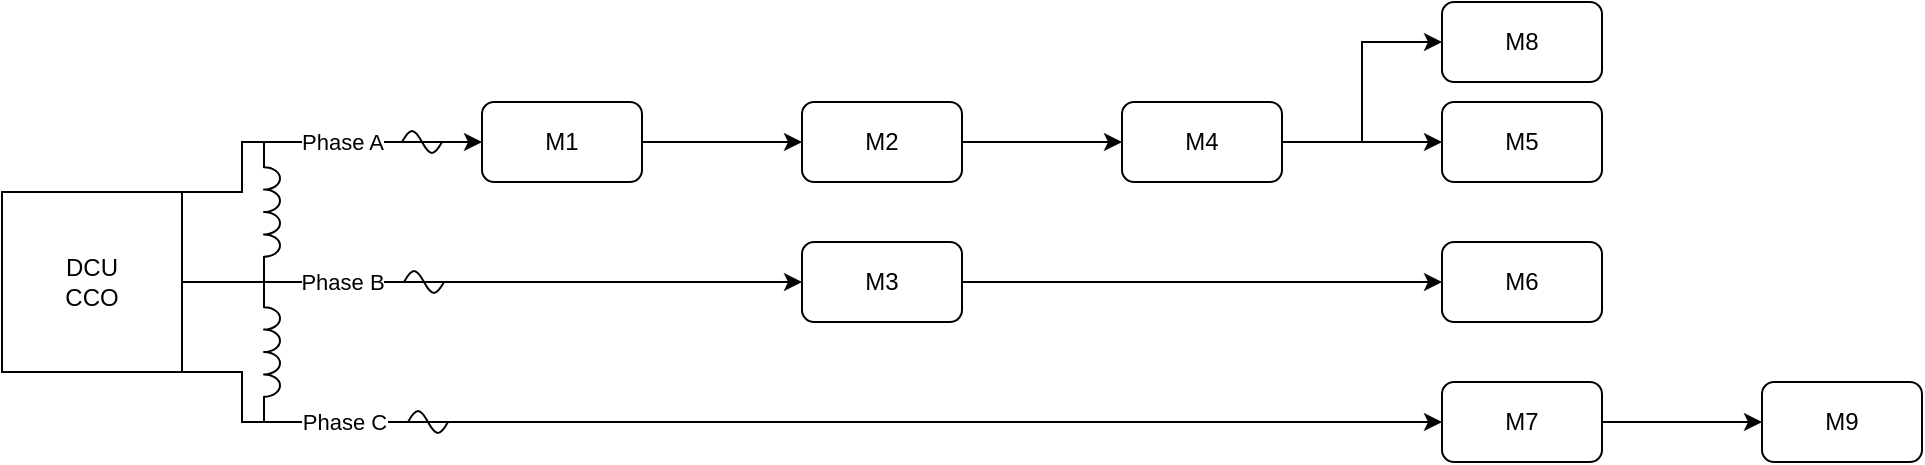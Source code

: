<mxfile version="22.1.11" type="github">
  <diagram name="第 1 页" id="QpQyVFo1A47_6HvtVVbJ">
    <mxGraphModel dx="1195" dy="622" grid="1" gridSize="10" guides="1" tooltips="1" connect="1" arrows="1" fold="1" page="1" pageScale="1" pageWidth="1169" pageHeight="827" math="0" shadow="0">
      <root>
        <mxCell id="0" />
        <mxCell id="1" parent="0" />
        <mxCell id="-dsBgoclVnlu9vlvOYPK-17" style="edgeStyle=orthogonalEdgeStyle;rounded=0;orthogonalLoop=1;jettySize=auto;html=1;exitX=1;exitY=0;exitDx=0;exitDy=0;entryX=0;entryY=0.5;entryDx=0;entryDy=0;" edge="1" parent="1" source="-dsBgoclVnlu9vlvOYPK-1" target="-dsBgoclVnlu9vlvOYPK-5">
          <mxGeometry relative="1" as="geometry">
            <Array as="points">
              <mxPoint x="200" y="123" />
              <mxPoint x="200" y="98" />
            </Array>
          </mxGeometry>
        </mxCell>
        <mxCell id="-dsBgoclVnlu9vlvOYPK-20" value="Phase A" style="edgeLabel;html=1;align=center;verticalAlign=middle;resizable=0;points=[];" vertex="1" connectable="0" parent="-dsBgoclVnlu9vlvOYPK-17">
          <mxGeometry x="0.152" relative="1" as="geometry">
            <mxPoint x="4" as="offset" />
          </mxGeometry>
        </mxCell>
        <mxCell id="-dsBgoclVnlu9vlvOYPK-19" style="edgeStyle=orthogonalEdgeStyle;rounded=0;orthogonalLoop=1;jettySize=auto;html=1;exitX=1;exitY=1;exitDx=0;exitDy=0;entryX=0;entryY=0.5;entryDx=0;entryDy=0;" edge="1" parent="1" source="-dsBgoclVnlu9vlvOYPK-1" target="-dsBgoclVnlu9vlvOYPK-14">
          <mxGeometry relative="1" as="geometry">
            <Array as="points">
              <mxPoint x="200" y="213" />
              <mxPoint x="200" y="238" />
            </Array>
          </mxGeometry>
        </mxCell>
        <mxCell id="-dsBgoclVnlu9vlvOYPK-22" value="Phase C" style="edgeLabel;html=1;align=center;verticalAlign=middle;resizable=0;points=[];" vertex="1" connectable="0" parent="-dsBgoclVnlu9vlvOYPK-19">
          <mxGeometry x="-0.669" y="3" relative="1" as="geometry">
            <mxPoint x="-3" y="3" as="offset" />
          </mxGeometry>
        </mxCell>
        <mxCell id="-dsBgoclVnlu9vlvOYPK-1" value="DCU&lt;br&gt;CCO" style="whiteSpace=wrap;html=1;aspect=fixed;" vertex="1" parent="1">
          <mxGeometry x="80" y="123" width="90" height="90" as="geometry" />
        </mxCell>
        <mxCell id="-dsBgoclVnlu9vlvOYPK-23" style="edgeStyle=orthogonalEdgeStyle;rounded=0;orthogonalLoop=1;jettySize=auto;html=1;exitX=1;exitY=0.5;exitDx=0;exitDy=0;entryX=0;entryY=0.5;entryDx=0;entryDy=0;" edge="1" parent="1" source="-dsBgoclVnlu9vlvOYPK-5" target="-dsBgoclVnlu9vlvOYPK-6">
          <mxGeometry relative="1" as="geometry" />
        </mxCell>
        <mxCell id="-dsBgoclVnlu9vlvOYPK-5" value="M1" style="rounded=1;whiteSpace=wrap;html=1;" vertex="1" parent="1">
          <mxGeometry x="320" y="78" width="80" height="40" as="geometry" />
        </mxCell>
        <mxCell id="-dsBgoclVnlu9vlvOYPK-24" style="edgeStyle=orthogonalEdgeStyle;rounded=0;orthogonalLoop=1;jettySize=auto;html=1;exitX=1;exitY=0.5;exitDx=0;exitDy=0;entryX=0;entryY=0.5;entryDx=0;entryDy=0;" edge="1" parent="1" source="-dsBgoclVnlu9vlvOYPK-6" target="-dsBgoclVnlu9vlvOYPK-7">
          <mxGeometry relative="1" as="geometry" />
        </mxCell>
        <mxCell id="-dsBgoclVnlu9vlvOYPK-6" value="M2" style="rounded=1;whiteSpace=wrap;html=1;" vertex="1" parent="1">
          <mxGeometry x="480" y="78" width="80" height="40" as="geometry" />
        </mxCell>
        <mxCell id="-dsBgoclVnlu9vlvOYPK-25" style="edgeStyle=orthogonalEdgeStyle;rounded=0;orthogonalLoop=1;jettySize=auto;html=1;exitX=1;exitY=0.5;exitDx=0;exitDy=0;entryX=0;entryY=0.5;entryDx=0;entryDy=0;" edge="1" parent="1" source="-dsBgoclVnlu9vlvOYPK-7" target="-dsBgoclVnlu9vlvOYPK-8">
          <mxGeometry relative="1" as="geometry" />
        </mxCell>
        <mxCell id="-dsBgoclVnlu9vlvOYPK-30" style="edgeStyle=orthogonalEdgeStyle;rounded=0;orthogonalLoop=1;jettySize=auto;html=1;exitX=1;exitY=0.5;exitDx=0;exitDy=0;entryX=0;entryY=0.5;entryDx=0;entryDy=0;" edge="1" parent="1" source="-dsBgoclVnlu9vlvOYPK-7" target="-dsBgoclVnlu9vlvOYPK-9">
          <mxGeometry relative="1" as="geometry" />
        </mxCell>
        <mxCell id="-dsBgoclVnlu9vlvOYPK-7" value="M4" style="rounded=1;whiteSpace=wrap;html=1;" vertex="1" parent="1">
          <mxGeometry x="640" y="78" width="80" height="40" as="geometry" />
        </mxCell>
        <mxCell id="-dsBgoclVnlu9vlvOYPK-8" value="M5" style="rounded=1;whiteSpace=wrap;html=1;" vertex="1" parent="1">
          <mxGeometry x="800" y="78" width="80" height="40" as="geometry" />
        </mxCell>
        <mxCell id="-dsBgoclVnlu9vlvOYPK-9" value="M8" style="rounded=1;whiteSpace=wrap;html=1;" vertex="1" parent="1">
          <mxGeometry x="800" y="28" width="80" height="40" as="geometry" />
        </mxCell>
        <mxCell id="-dsBgoclVnlu9vlvOYPK-27" style="edgeStyle=orthogonalEdgeStyle;rounded=0;orthogonalLoop=1;jettySize=auto;html=1;exitX=1;exitY=0.5;exitDx=0;exitDy=0;entryX=0;entryY=0.5;entryDx=0;entryDy=0;" edge="1" parent="1" source="-dsBgoclVnlu9vlvOYPK-11" target="-dsBgoclVnlu9vlvOYPK-13">
          <mxGeometry relative="1" as="geometry" />
        </mxCell>
        <mxCell id="-dsBgoclVnlu9vlvOYPK-11" value="M3" style="rounded=1;whiteSpace=wrap;html=1;" vertex="1" parent="1">
          <mxGeometry x="480" y="148" width="80" height="40" as="geometry" />
        </mxCell>
        <mxCell id="-dsBgoclVnlu9vlvOYPK-13" value="M6" style="rounded=1;whiteSpace=wrap;html=1;" vertex="1" parent="1">
          <mxGeometry x="800" y="148" width="80" height="40" as="geometry" />
        </mxCell>
        <mxCell id="-dsBgoclVnlu9vlvOYPK-32" style="edgeStyle=orthogonalEdgeStyle;rounded=0;orthogonalLoop=1;jettySize=auto;html=1;exitX=1;exitY=0.5;exitDx=0;exitDy=0;entryX=0;entryY=0.5;entryDx=0;entryDy=0;" edge="1" parent="1" source="-dsBgoclVnlu9vlvOYPK-14" target="-dsBgoclVnlu9vlvOYPK-31">
          <mxGeometry relative="1" as="geometry" />
        </mxCell>
        <mxCell id="-dsBgoclVnlu9vlvOYPK-14" value="M7" style="rounded=1;whiteSpace=wrap;html=1;" vertex="1" parent="1">
          <mxGeometry x="800" y="218" width="80" height="40" as="geometry" />
        </mxCell>
        <mxCell id="-dsBgoclVnlu9vlvOYPK-18" style="edgeStyle=orthogonalEdgeStyle;rounded=0;orthogonalLoop=1;jettySize=auto;html=1;exitX=1;exitY=0.5;exitDx=0;exitDy=0;entryX=0;entryY=0.5;entryDx=0;entryDy=0;" edge="1" parent="1" source="-dsBgoclVnlu9vlvOYPK-1" target="-dsBgoclVnlu9vlvOYPK-11">
          <mxGeometry relative="1" as="geometry" />
        </mxCell>
        <mxCell id="-dsBgoclVnlu9vlvOYPK-21" value="Phase B" style="edgeLabel;html=1;align=center;verticalAlign=middle;resizable=0;points=[];" vertex="1" connectable="0" parent="-dsBgoclVnlu9vlvOYPK-18">
          <mxGeometry x="-0.29" y="-1" relative="1" as="geometry">
            <mxPoint x="-30" y="-1" as="offset" />
          </mxGeometry>
        </mxCell>
        <mxCell id="-dsBgoclVnlu9vlvOYPK-28" value="" style="pointerEvents=1;verticalLabelPosition=bottom;shadow=0;dashed=0;align=center;html=1;verticalAlign=top;shape=mxgraph.electrical.inductors.inductor_3;rotation=90;" vertex="1" parent="1">
          <mxGeometry x="180" y="129" width="70" height="8" as="geometry" />
        </mxCell>
        <mxCell id="-dsBgoclVnlu9vlvOYPK-29" value="" style="pointerEvents=1;verticalLabelPosition=bottom;shadow=0;dashed=0;align=center;html=1;verticalAlign=top;shape=mxgraph.electrical.inductors.inductor_3;rotation=90;" vertex="1" parent="1">
          <mxGeometry x="180" y="199" width="70" height="8" as="geometry" />
        </mxCell>
        <mxCell id="-dsBgoclVnlu9vlvOYPK-31" value="M9" style="rounded=1;whiteSpace=wrap;html=1;" vertex="1" parent="1">
          <mxGeometry x="960" y="218" width="80" height="40" as="geometry" />
        </mxCell>
        <mxCell id="-dsBgoclVnlu9vlvOYPK-33" value="" style="pointerEvents=1;verticalLabelPosition=bottom;shadow=0;dashed=0;align=center;html=1;verticalAlign=top;shape=mxgraph.electrical.waveforms.sine_wave;" vertex="1" parent="1">
          <mxGeometry x="280" y="90.64" width="20" height="14.71" as="geometry" />
        </mxCell>
        <mxCell id="-dsBgoclVnlu9vlvOYPK-34" value="" style="pointerEvents=1;verticalLabelPosition=bottom;shadow=0;dashed=0;align=center;html=1;verticalAlign=top;shape=mxgraph.electrical.waveforms.sine_wave;" vertex="1" parent="1">
          <mxGeometry x="283" y="230.65" width="20" height="14.71" as="geometry" />
        </mxCell>
        <mxCell id="-dsBgoclVnlu9vlvOYPK-42" value="" style="pointerEvents=1;verticalLabelPosition=bottom;shadow=0;dashed=0;align=center;html=1;verticalAlign=top;shape=mxgraph.electrical.waveforms.sine_wave;" vertex="1" parent="1">
          <mxGeometry x="281" y="160.65" width="20" height="14.71" as="geometry" />
        </mxCell>
      </root>
    </mxGraphModel>
  </diagram>
</mxfile>
